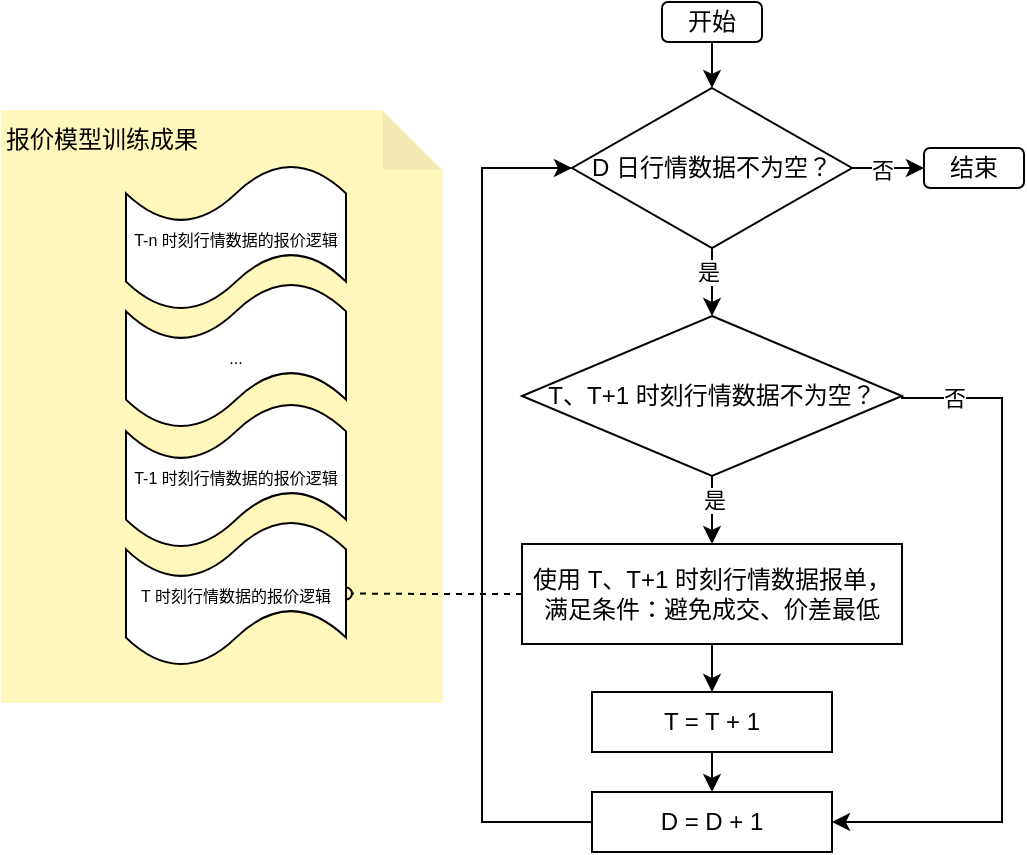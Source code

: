 <mxfile version="26.0.11">
  <diagram name="Page-1" id="edf60f1a-56cd-e834-aa8a-f176f3a09ee4">
    <mxGraphModel dx="1181" dy="633" grid="1" gridSize="10" guides="1" tooltips="1" connect="1" arrows="1" fold="1" page="1" pageScale="1" pageWidth="1100" pageHeight="850" background="none" math="0" shadow="0">
      <root>
        <mxCell id="0" />
        <mxCell id="1" parent="0" />
        <mxCell id="RQYkobvXV-19EqAcjDfM-34" value="报价模型训练成果" style="shape=note;whiteSpace=wrap;html=1;backgroundOutline=1;darkOpacity=0.05;fillColor=#FFF7BC;strokeColor=#FFF7BC;align=left;verticalAlign=top;" vertex="1" parent="1">
          <mxGeometry x="40" y="354.5" width="220" height="295.5" as="geometry" />
        </mxCell>
        <mxCell id="RQYkobvXV-19EqAcjDfM-9" style="edgeStyle=orthogonalEdgeStyle;rounded=0;orthogonalLoop=1;jettySize=auto;html=1;exitX=0.5;exitY=1;exitDx=0;exitDy=0;" edge="1" parent="1" source="RQYkobvXV-19EqAcjDfM-2" target="RQYkobvXV-19EqAcjDfM-3">
          <mxGeometry relative="1" as="geometry" />
        </mxCell>
        <mxCell id="RQYkobvXV-19EqAcjDfM-2" value="开始" style="rounded=1;whiteSpace=wrap;html=1;" vertex="1" parent="1">
          <mxGeometry x="370" y="300" width="50" height="20" as="geometry" />
        </mxCell>
        <mxCell id="RQYkobvXV-19EqAcjDfM-14" style="edgeStyle=orthogonalEdgeStyle;rounded=0;orthogonalLoop=1;jettySize=auto;html=1;exitX=0.5;exitY=1;exitDx=0;exitDy=0;entryX=0.5;entryY=0;entryDx=0;entryDy=0;" edge="1" parent="1" source="RQYkobvXV-19EqAcjDfM-3" target="RQYkobvXV-19EqAcjDfM-4">
          <mxGeometry relative="1" as="geometry" />
        </mxCell>
        <mxCell id="RQYkobvXV-19EqAcjDfM-15" value="是" style="edgeLabel;html=1;align=center;verticalAlign=middle;resizable=0;points=[];" vertex="1" connectable="0" parent="RQYkobvXV-19EqAcjDfM-14">
          <mxGeometry x="-0.314" y="-2" relative="1" as="geometry">
            <mxPoint as="offset" />
          </mxGeometry>
        </mxCell>
        <mxCell id="RQYkobvXV-19EqAcjDfM-16" style="edgeStyle=orthogonalEdgeStyle;rounded=0;orthogonalLoop=1;jettySize=auto;html=1;exitX=1;exitY=0.5;exitDx=0;exitDy=0;entryX=0;entryY=0.5;entryDx=0;entryDy=0;" edge="1" parent="1" source="RQYkobvXV-19EqAcjDfM-3" target="RQYkobvXV-19EqAcjDfM-8">
          <mxGeometry relative="1" as="geometry" />
        </mxCell>
        <mxCell id="RQYkobvXV-19EqAcjDfM-17" value="否" style="edgeLabel;html=1;align=center;verticalAlign=middle;resizable=0;points=[];" vertex="1" connectable="0" parent="RQYkobvXV-19EqAcjDfM-16">
          <mxGeometry x="-0.019" y="-1" relative="1" as="geometry">
            <mxPoint x="-3" as="offset" />
          </mxGeometry>
        </mxCell>
        <mxCell id="RQYkobvXV-19EqAcjDfM-3" value="D 日行情数据不为空？" style="rhombus;whiteSpace=wrap;html=1;" vertex="1" parent="1">
          <mxGeometry x="325" y="343" width="140" height="80" as="geometry" />
        </mxCell>
        <mxCell id="RQYkobvXV-19EqAcjDfM-11" style="edgeStyle=orthogonalEdgeStyle;rounded=0;orthogonalLoop=1;jettySize=auto;html=1;exitX=0.5;exitY=1;exitDx=0;exitDy=0;" edge="1" parent="1" source="RQYkobvXV-19EqAcjDfM-4" target="RQYkobvXV-19EqAcjDfM-5">
          <mxGeometry relative="1" as="geometry" />
        </mxCell>
        <mxCell id="RQYkobvXV-19EqAcjDfM-20" value="是" style="edgeLabel;html=1;align=center;verticalAlign=middle;resizable=0;points=[];" vertex="1" connectable="0" parent="RQYkobvXV-19EqAcjDfM-11">
          <mxGeometry x="-0.472" y="1" relative="1" as="geometry">
            <mxPoint as="offset" />
          </mxGeometry>
        </mxCell>
        <mxCell id="RQYkobvXV-19EqAcjDfM-18" style="edgeStyle=orthogonalEdgeStyle;rounded=0;orthogonalLoop=1;jettySize=auto;html=1;exitX=1;exitY=0.5;exitDx=0;exitDy=0;entryX=1;entryY=0.5;entryDx=0;entryDy=0;" edge="1" parent="1" source="RQYkobvXV-19EqAcjDfM-4" target="RQYkobvXV-19EqAcjDfM-7">
          <mxGeometry relative="1" as="geometry">
            <Array as="points">
              <mxPoint x="540" y="498" />
              <mxPoint x="540" y="710" />
            </Array>
          </mxGeometry>
        </mxCell>
        <mxCell id="RQYkobvXV-19EqAcjDfM-19" value="否" style="edgeLabel;html=1;align=center;verticalAlign=middle;resizable=0;points=[];" vertex="1" connectable="0" parent="RQYkobvXV-19EqAcjDfM-18">
          <mxGeometry x="-0.846" relative="1" as="geometry">
            <mxPoint as="offset" />
          </mxGeometry>
        </mxCell>
        <mxCell id="RQYkobvXV-19EqAcjDfM-4" value="T、T+1 时刻行情数据不为空？" style="rhombus;whiteSpace=wrap;html=1;" vertex="1" parent="1">
          <mxGeometry x="300" y="457" width="190" height="80" as="geometry" />
        </mxCell>
        <mxCell id="RQYkobvXV-19EqAcjDfM-12" style="edgeStyle=orthogonalEdgeStyle;rounded=0;orthogonalLoop=1;jettySize=auto;html=1;exitX=0.5;exitY=1;exitDx=0;exitDy=0;entryX=0.5;entryY=0;entryDx=0;entryDy=0;" edge="1" parent="1" source="RQYkobvXV-19EqAcjDfM-5" target="RQYkobvXV-19EqAcjDfM-6">
          <mxGeometry relative="1" as="geometry" />
        </mxCell>
        <mxCell id="RQYkobvXV-19EqAcjDfM-5" value="使用 T、T+1 时刻行情数据报单，满足条件：避免成交、价差最低" style="rounded=0;whiteSpace=wrap;html=1;" vertex="1" parent="1">
          <mxGeometry x="300" y="571" width="190" height="50" as="geometry" />
        </mxCell>
        <mxCell id="RQYkobvXV-19EqAcjDfM-13" style="edgeStyle=orthogonalEdgeStyle;rounded=0;orthogonalLoop=1;jettySize=auto;html=1;exitX=0.5;exitY=1;exitDx=0;exitDy=0;entryX=0.5;entryY=0;entryDx=0;entryDy=0;" edge="1" parent="1" source="RQYkobvXV-19EqAcjDfM-6" target="RQYkobvXV-19EqAcjDfM-7">
          <mxGeometry relative="1" as="geometry" />
        </mxCell>
        <mxCell id="RQYkobvXV-19EqAcjDfM-6" value="T = T + 1" style="rounded=0;whiteSpace=wrap;html=1;" vertex="1" parent="1">
          <mxGeometry x="335" y="645" width="120" height="30" as="geometry" />
        </mxCell>
        <mxCell id="RQYkobvXV-19EqAcjDfM-21" style="edgeStyle=orthogonalEdgeStyle;rounded=0;orthogonalLoop=1;jettySize=auto;html=1;exitX=0;exitY=0.5;exitDx=0;exitDy=0;entryX=0;entryY=0.5;entryDx=0;entryDy=0;" edge="1" parent="1" source="RQYkobvXV-19EqAcjDfM-7" target="RQYkobvXV-19EqAcjDfM-3">
          <mxGeometry relative="1" as="geometry">
            <Array as="points">
              <mxPoint x="280" y="710" />
              <mxPoint x="280" y="383" />
            </Array>
          </mxGeometry>
        </mxCell>
        <mxCell id="RQYkobvXV-19EqAcjDfM-7" value="D = D + 1" style="rounded=0;whiteSpace=wrap;html=1;" vertex="1" parent="1">
          <mxGeometry x="335" y="695" width="120" height="30" as="geometry" />
        </mxCell>
        <mxCell id="RQYkobvXV-19EqAcjDfM-8" value="结束" style="rounded=1;whiteSpace=wrap;html=1;" vertex="1" parent="1">
          <mxGeometry x="501" y="373" width="50" height="20" as="geometry" />
        </mxCell>
        <mxCell id="RQYkobvXV-19EqAcjDfM-29" style="edgeStyle=orthogonalEdgeStyle;rounded=0;orthogonalLoop=1;jettySize=auto;html=1;exitX=0;exitY=0.5;exitDx=0;exitDy=0;entryX=1;entryY=0.5;entryDx=0;entryDy=0;entryPerimeter=0;dashed=1;endArrow=oval;endFill=0;" edge="1" parent="1" source="RQYkobvXV-19EqAcjDfM-5" target="RQYkobvXV-19EqAcjDfM-22">
          <mxGeometry relative="1" as="geometry">
            <mxPoint x="270" y="536" as="sourcePoint" />
          </mxGeometry>
        </mxCell>
        <mxCell id="RQYkobvXV-19EqAcjDfM-22" value="&lt;font style=&quot;font-size: 8px;&quot;&gt;T 时刻行情数据的报价逻辑&lt;/font&gt;" style="shape=tape;whiteSpace=wrap;html=1;" vertex="1" parent="1">
          <mxGeometry x="102" y="559" width="110" height="73.5" as="geometry" />
        </mxCell>
        <mxCell id="RQYkobvXV-19EqAcjDfM-23" value="&lt;font style=&quot;font-size: 8px;&quot;&gt;T-1 时刻行情数据的报价逻辑&lt;/font&gt;" style="shape=tape;whiteSpace=wrap;html=1;" vertex="1" parent="1">
          <mxGeometry x="102" y="500" width="110" height="73.5" as="geometry" />
        </mxCell>
        <mxCell id="RQYkobvXV-19EqAcjDfM-24" value="&lt;span style=&quot;font-size: 8px;&quot;&gt;...&lt;/span&gt;" style="shape=tape;whiteSpace=wrap;html=1;" vertex="1" parent="1">
          <mxGeometry x="102" y="440" width="110" height="73.5" as="geometry" />
        </mxCell>
        <mxCell id="RQYkobvXV-19EqAcjDfM-25" value="&lt;font style=&quot;font-size: 8px;&quot;&gt;T-n 时刻行情数据的报价逻辑&lt;/font&gt;" style="shape=tape;whiteSpace=wrap;html=1;" vertex="1" parent="1">
          <mxGeometry x="102" y="381" width="110" height="73.5" as="geometry" />
        </mxCell>
      </root>
    </mxGraphModel>
  </diagram>
</mxfile>
